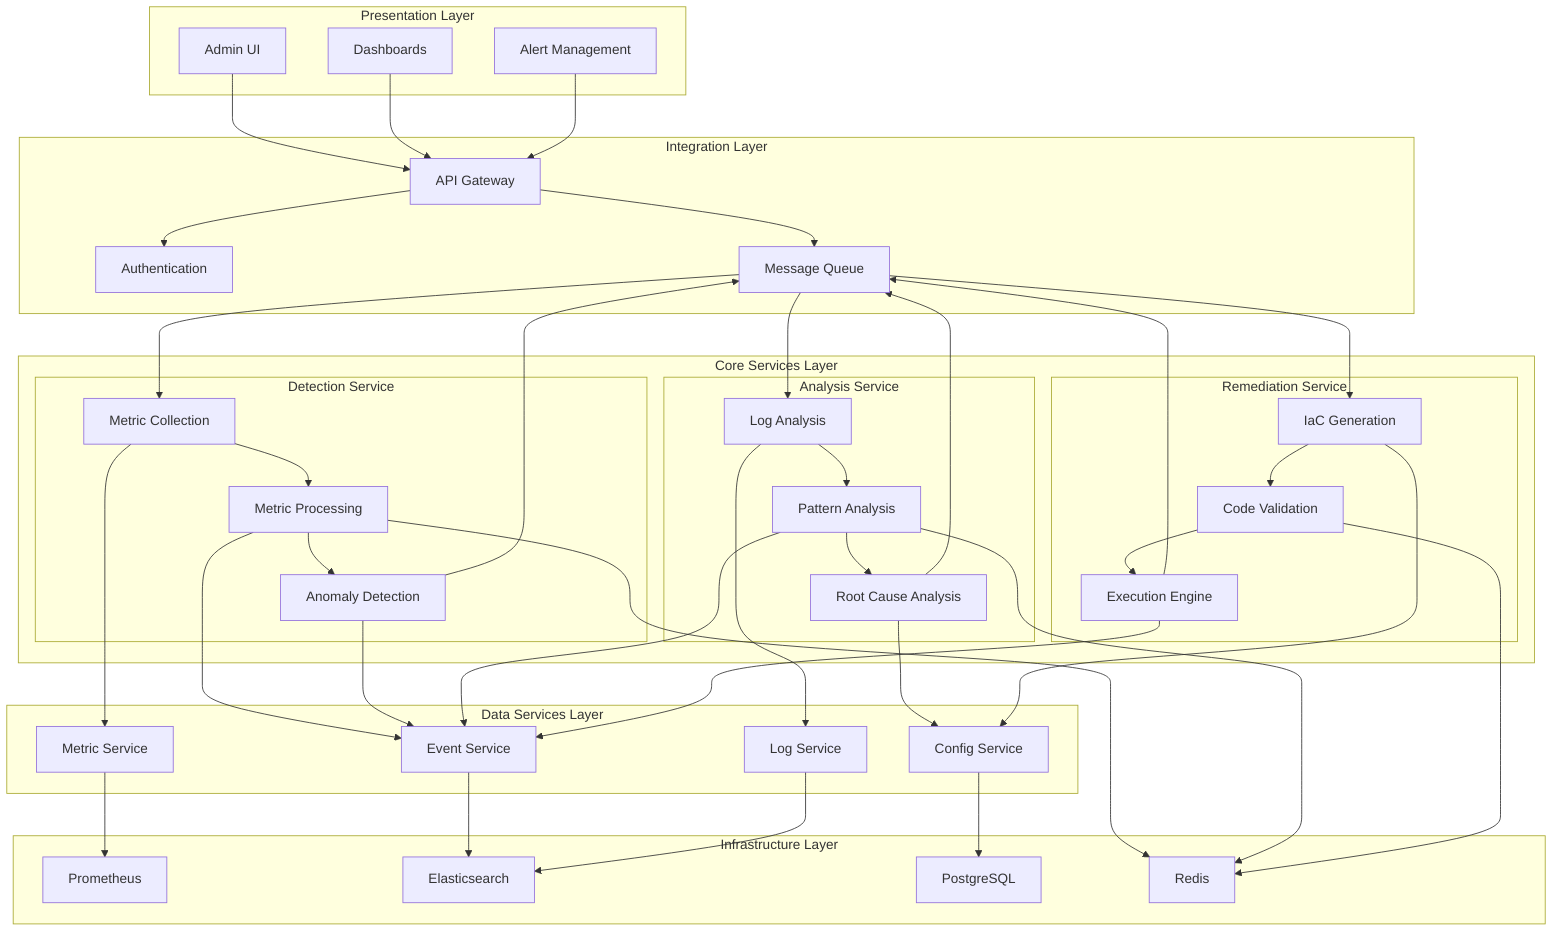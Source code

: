 flowchart TB
    subgraph Presentation[Presentation Layer]
        UI[Admin UI]
        DASH[Dashboards]
        ALERT[Alert Management]
    end

    subgraph Integration[Integration Layer]
        API[API Gateway]
        AUTH[Authentication]
        QUEUE[Message Queue]
    end

    subgraph CoreServices[Core Services Layer]
        subgraph DET[Detection Service]
            DCOL[Metric Collection]
            DPRO[Metric Processing]
            DANO[Anomaly Detection]
        end

        subgraph ANA[Analysis Service]
            ALOG[Log Analysis]
            APAT[Pattern Analysis]
            AROOT[Root Cause Analysis]
        end

        subgraph REM[Remediation Service]
            RGEN[IaC Generation]
            RVAL[Code Validation]
            REXE[Execution Engine]
        end
    end

    subgraph DataServices[Data Services Layer]
        METRIC[Metric Service]
        EVENT[Event Service]
        LOG[Log Service]
        CONFIG[Config Service]
    end

    subgraph Infrastructure[Infrastructure Layer]
        PROM[Prometheus]
        ESDB[Elasticsearch]
        PSQL[PostgreSQL]
        CACHE[Redis]
    end

    UI --> API
    DASH --> API
    ALERT --> API

    API --> AUTH
    API --> QUEUE

    QUEUE --> DCOL
    QUEUE --> ALOG
    QUEUE --> RGEN

    DCOL --> DPRO
    DPRO --> DANO
    DANO --> QUEUE

    ALOG --> APAT
    APAT --> AROOT
    AROOT --> QUEUE

    RGEN --> RVAL
    RVAL --> REXE
    REXE --> QUEUE

    DCOL --> METRIC
    DPRO --> EVENT
    DANO --> EVENT

    ALOG --> LOG
    APAT --> EVENT
    AROOT --> CONFIG

    RGEN --> CONFIG
    REXE --> EVENT

    METRIC --> PROM
    EVENT --> ESDB
    LOG --> ESDB
    CONFIG --> PSQL

    DPRO --> CACHE
    APAT --> CACHE
    RVAL --> CACHE